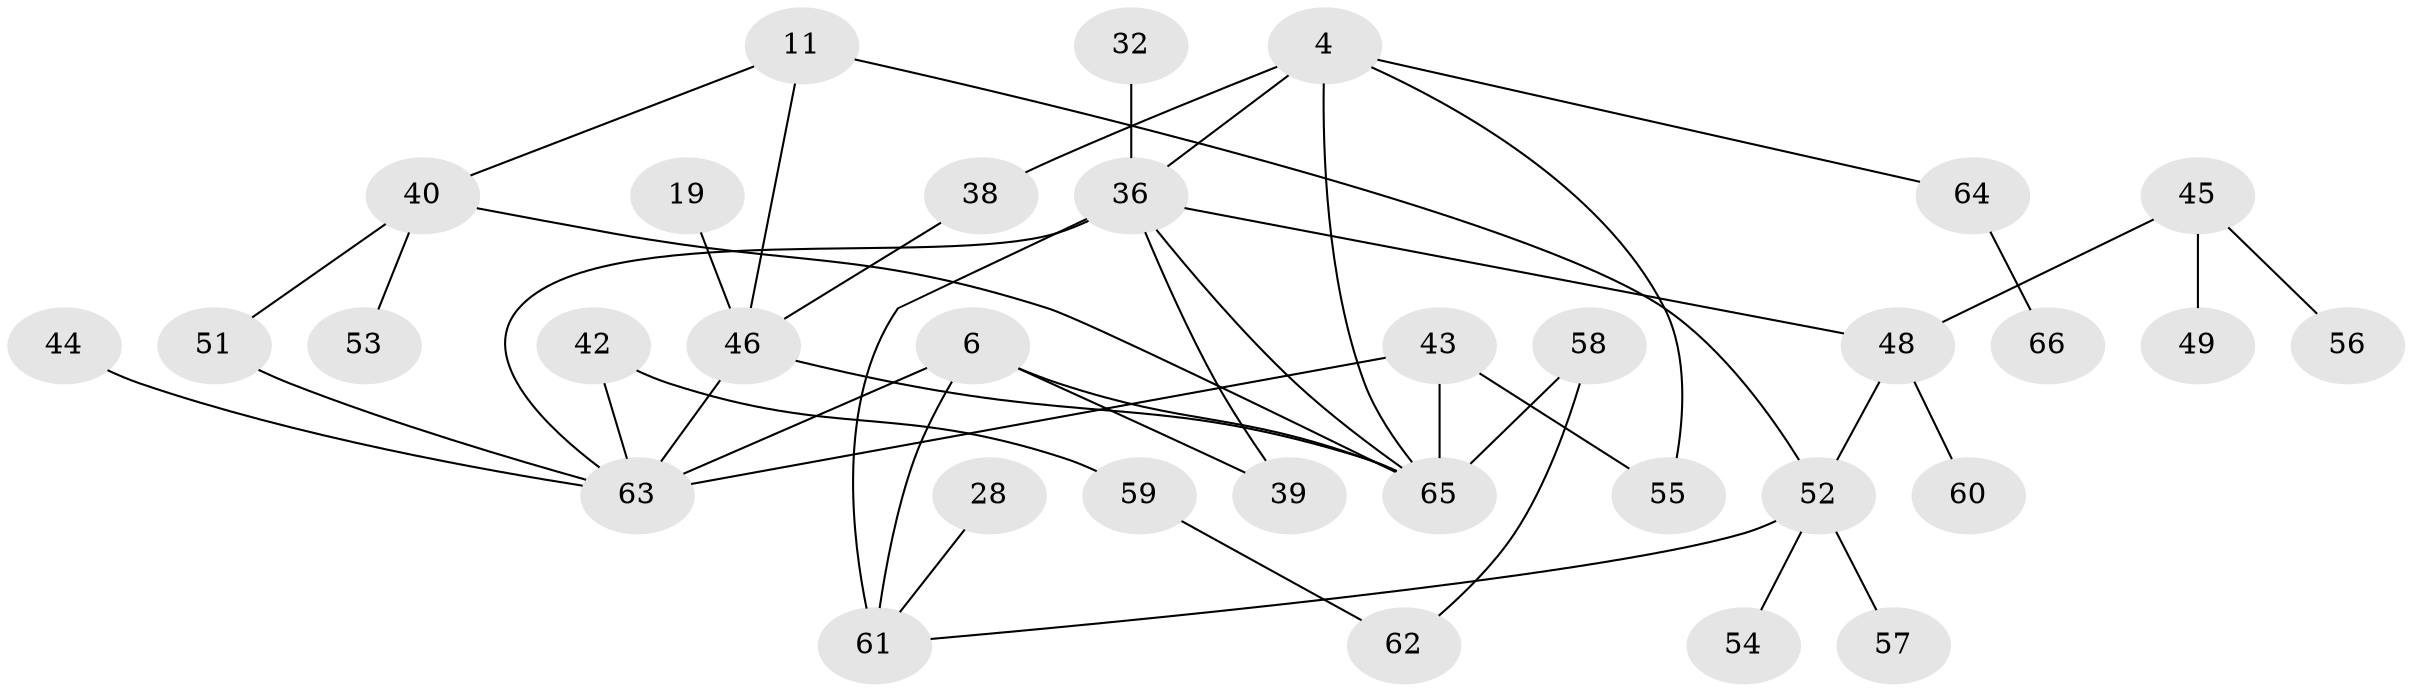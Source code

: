 // original degree distribution, {6: 0.030303030303030304, 5: 0.06060606060606061, 4: 0.16666666666666666, 7: 0.015151515151515152, 3: 0.21212121212121213, 2: 0.3181818181818182, 1: 0.19696969696969696}
// Generated by graph-tools (version 1.1) at 2025/41/03/09/25 04:41:45]
// undirected, 33 vertices, 45 edges
graph export_dot {
graph [start="1"]
  node [color=gray90,style=filled];
  4;
  6 [super="+1"];
  11;
  19;
  28 [super="+17"];
  32;
  36 [super="+31+24"];
  38 [super="+29"];
  39;
  40 [super="+20"];
  42;
  43;
  44;
  45;
  46 [super="+5"];
  48 [super="+27"];
  49;
  51;
  52 [super="+34"];
  53;
  54;
  55 [super="+23"];
  56;
  57;
  58;
  59;
  60;
  61 [super="+47+8"];
  62;
  63 [super="+25"];
  64 [super="+33"];
  65 [super="+50+35"];
  66;
  4 -- 38 [weight=2];
  4 -- 55;
  4 -- 36;
  4 -- 64;
  4 -- 65 [weight=2];
  6 -- 61 [weight=3];
  6 -- 63 [weight=2];
  6 -- 39;
  6 -- 65 [weight=2];
  11 -- 46 [weight=2];
  11 -- 52;
  11 -- 40;
  19 -- 46 [weight=2];
  28 -- 61;
  32 -- 36;
  36 -- 48 [weight=2];
  36 -- 39;
  36 -- 61 [weight=2];
  36 -- 63;
  36 -- 65 [weight=2];
  38 -- 46;
  40 -- 53;
  40 -- 51;
  40 -- 65;
  42 -- 59;
  42 -- 63;
  43 -- 55 [weight=2];
  43 -- 63;
  43 -- 65;
  44 -- 63;
  45 -- 49;
  45 -- 56;
  45 -- 48;
  46 -- 63;
  46 -- 65;
  48 -- 60;
  48 -- 52;
  51 -- 63;
  52 -- 54;
  52 -- 57;
  52 -- 61;
  58 -- 62;
  58 -- 65;
  59 -- 62;
  64 -- 66;
}
